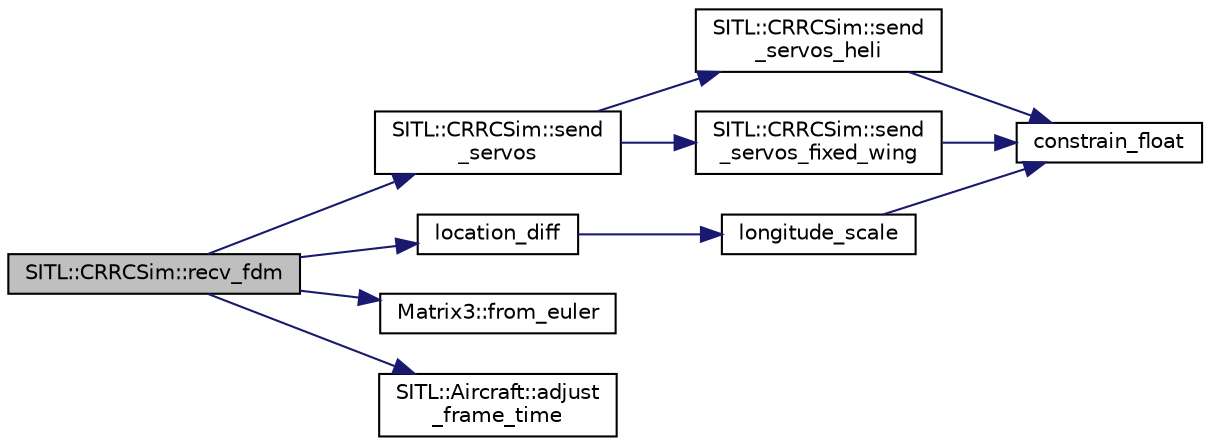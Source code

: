 digraph "SITL::CRRCSim::recv_fdm"
{
 // INTERACTIVE_SVG=YES
  edge [fontname="Helvetica",fontsize="10",labelfontname="Helvetica",labelfontsize="10"];
  node [fontname="Helvetica",fontsize="10",shape=record];
  rankdir="LR";
  Node1 [label="SITL::CRRCSim::recv_fdm",height=0.2,width=0.4,color="black", fillcolor="grey75", style="filled", fontcolor="black"];
  Node1 -> Node2 [color="midnightblue",fontsize="10",style="solid",fontname="Helvetica"];
  Node2 [label="SITL::CRRCSim::send\l_servos",height=0.2,width=0.4,color="black", fillcolor="white", style="filled",URL="$classSITL_1_1CRRCSim.html#afd2b511bcb59aa852351f5ecfa3d72bc"];
  Node2 -> Node3 [color="midnightblue",fontsize="10",style="solid",fontname="Helvetica"];
  Node3 [label="SITL::CRRCSim::send\l_servos_heli",height=0.2,width=0.4,color="black", fillcolor="white", style="filled",URL="$classSITL_1_1CRRCSim.html#a52c305ff3ea02cd2ec53f998616d1953"];
  Node3 -> Node4 [color="midnightblue",fontsize="10",style="solid",fontname="Helvetica"];
  Node4 [label="constrain_float",height=0.2,width=0.4,color="black", fillcolor="white", style="filled",URL="$AP__Math_8h.html#a27149a7dfbb14319088e8332705c0046"];
  Node2 -> Node5 [color="midnightblue",fontsize="10",style="solid",fontname="Helvetica"];
  Node5 [label="SITL::CRRCSim::send\l_servos_fixed_wing",height=0.2,width=0.4,color="black", fillcolor="white", style="filled",URL="$classSITL_1_1CRRCSim.html#a72a2668eaa8f75514aeaba0a5d46f141"];
  Node5 -> Node4 [color="midnightblue",fontsize="10",style="solid",fontname="Helvetica"];
  Node1 -> Node6 [color="midnightblue",fontsize="10",style="solid",fontname="Helvetica"];
  Node6 [label="location_diff",height=0.2,width=0.4,color="black", fillcolor="white", style="filled",URL="$AP__Math_8h.html#a527b26472ed6f2e0c141e109a0722a0a"];
  Node6 -> Node7 [color="midnightblue",fontsize="10",style="solid",fontname="Helvetica"];
  Node7 [label="longitude_scale",height=0.2,width=0.4,color="black", fillcolor="white", style="filled",URL="$location_8cpp.html#ad2368c582f3e0c135e2a74772f4db61a"];
  Node7 -> Node4 [color="midnightblue",fontsize="10",style="solid",fontname="Helvetica"];
  Node1 -> Node8 [color="midnightblue",fontsize="10",style="solid",fontname="Helvetica"];
  Node8 [label="Matrix3::from_euler",height=0.2,width=0.4,color="black", fillcolor="white", style="filled",URL="$classMatrix3.html#a62587bd216436f09f06b9e1330f84bc0",tooltip="-*- tab-width: 4; Mode: C++; c-basic-offset: 4; indent-tabs-mode: nil -*- "];
  Node1 -> Node9 [color="midnightblue",fontsize="10",style="solid",fontname="Helvetica"];
  Node9 [label="SITL::Aircraft::adjust\l_frame_time",height=0.2,width=0.4,color="black", fillcolor="white", style="filled",URL="$classSITL_1_1Aircraft.html#ac530b1fc848bb23a0e5d55a93db7155c"];
}
